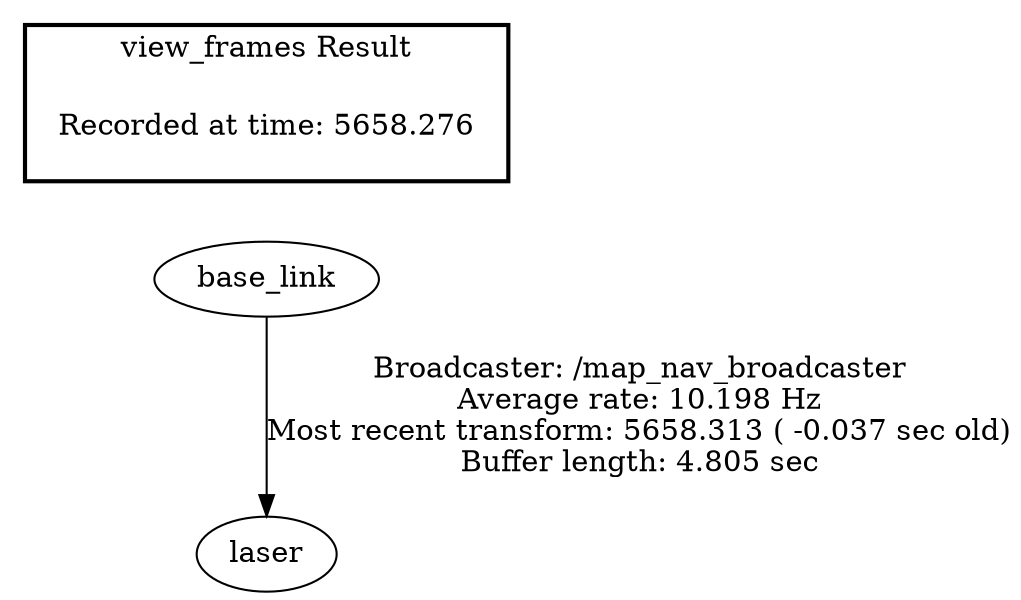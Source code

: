 digraph G {
"base_link" -> "laser"[label="Broadcaster: /map_nav_broadcaster\nAverage rate: 10.198 Hz\nMost recent transform: 5658.313 ( -0.037 sec old)\nBuffer length: 4.805 sec\n"];
edge [style=invis];
 subgraph cluster_legend { style=bold; color=black; label ="view_frames Result";
"Recorded at time: 5658.276"[ shape=plaintext ] ;
 }->"base_link";
}